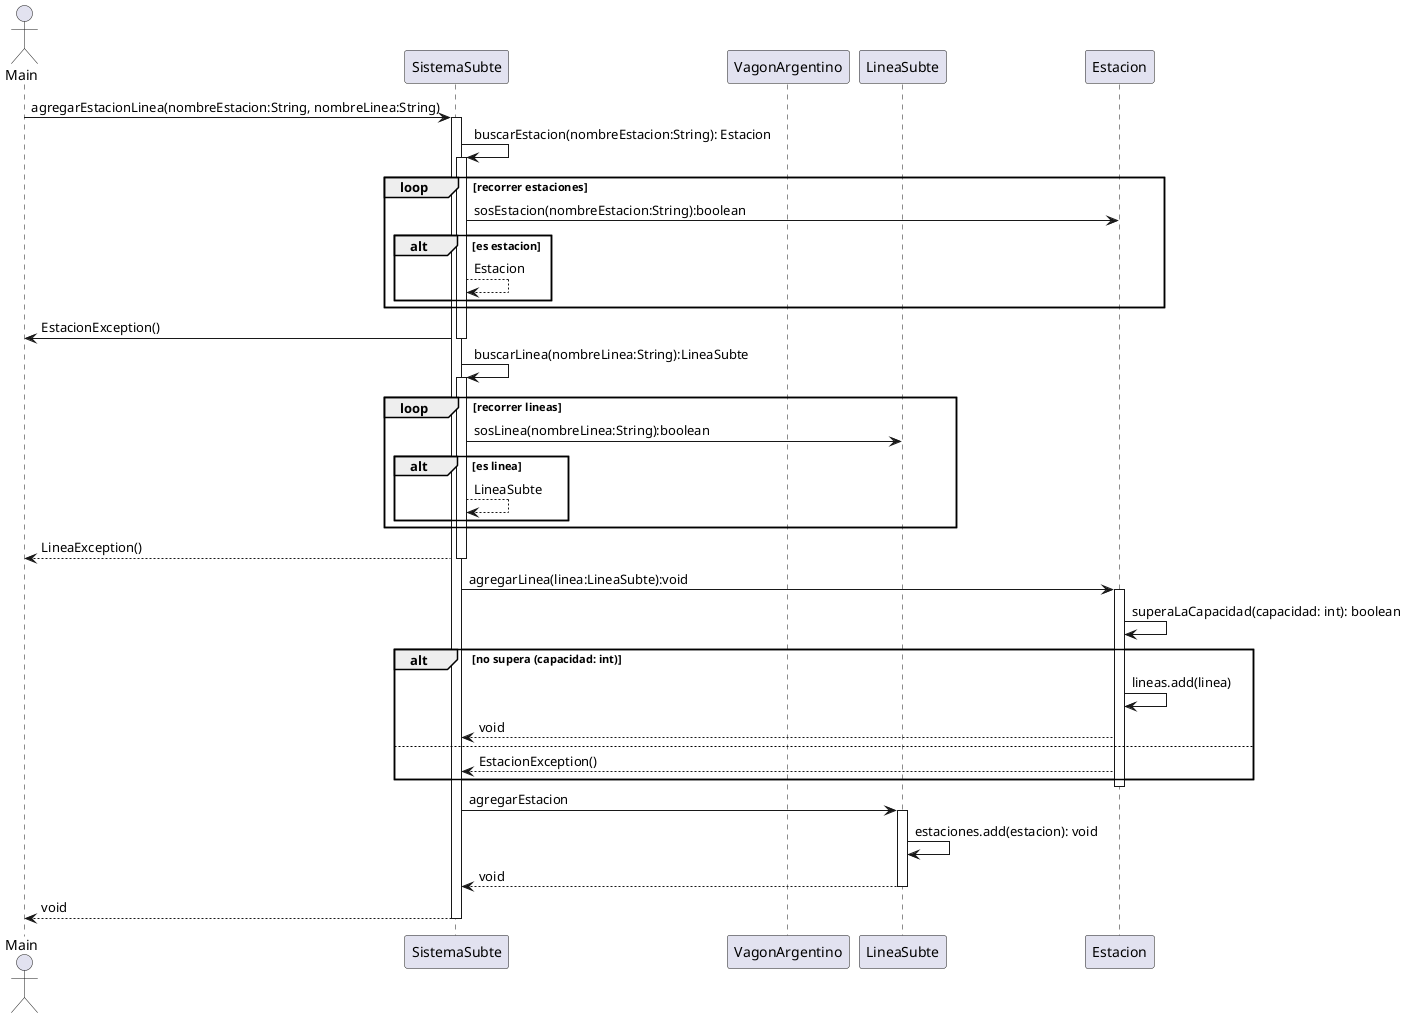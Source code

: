 @startuml
actor Main as main
participant SistemaSubte as sistema
participant VagonArgentino as vagon
participant LineaSubte as linea
participant Estacion as estacion


main -> sistema: agregarEstacionLinea(nombreEstacion:String, nombreLinea:String)
activate sistema
    sistema -> sistema: buscarEstacion(nombreEstacion:String): Estacion
    activate sistema
        loop recorrer estaciones
            sistema -> estacion: sosEstacion(nombreEstacion:String):boolean
            alt es estacion
                sistema --> sistema: Estacion
            end
        end
        sistema -> main: EstacionException()
    deactivate sistema
    sistema -> sistema: buscarLinea(nombreLinea:String):LineaSubte
    activate sistema
        loop recorrer lineas
            sistema -> linea: sosLinea(nombreLinea:String):boolean
            alt es linea
                sistema --> sistema: LineaSubte
            end
        end
        sistema --> main: LineaException()
    deactivate sistema
    sistema -> estacion: agregarLinea(linea:LineaSubte):void
    activate estacion
        estacion -> estacion: superaLaCapacidad(capacidad: int): boolean
        alt no supera (capacidad: int)
            estacion -> estacion: lineas.add(linea)
            estacion --> sistema: void
        else
            estacion --> sistema: EstacionException()
        end
    deactivate estacion
    sistema -> linea: agregarEstacion
    activate linea
        linea -> linea: estaciones.add(estacion): void
        linea --> sistema: void
    deactivate linea
    sistema --> main : void
deactivate sistema
@enduml